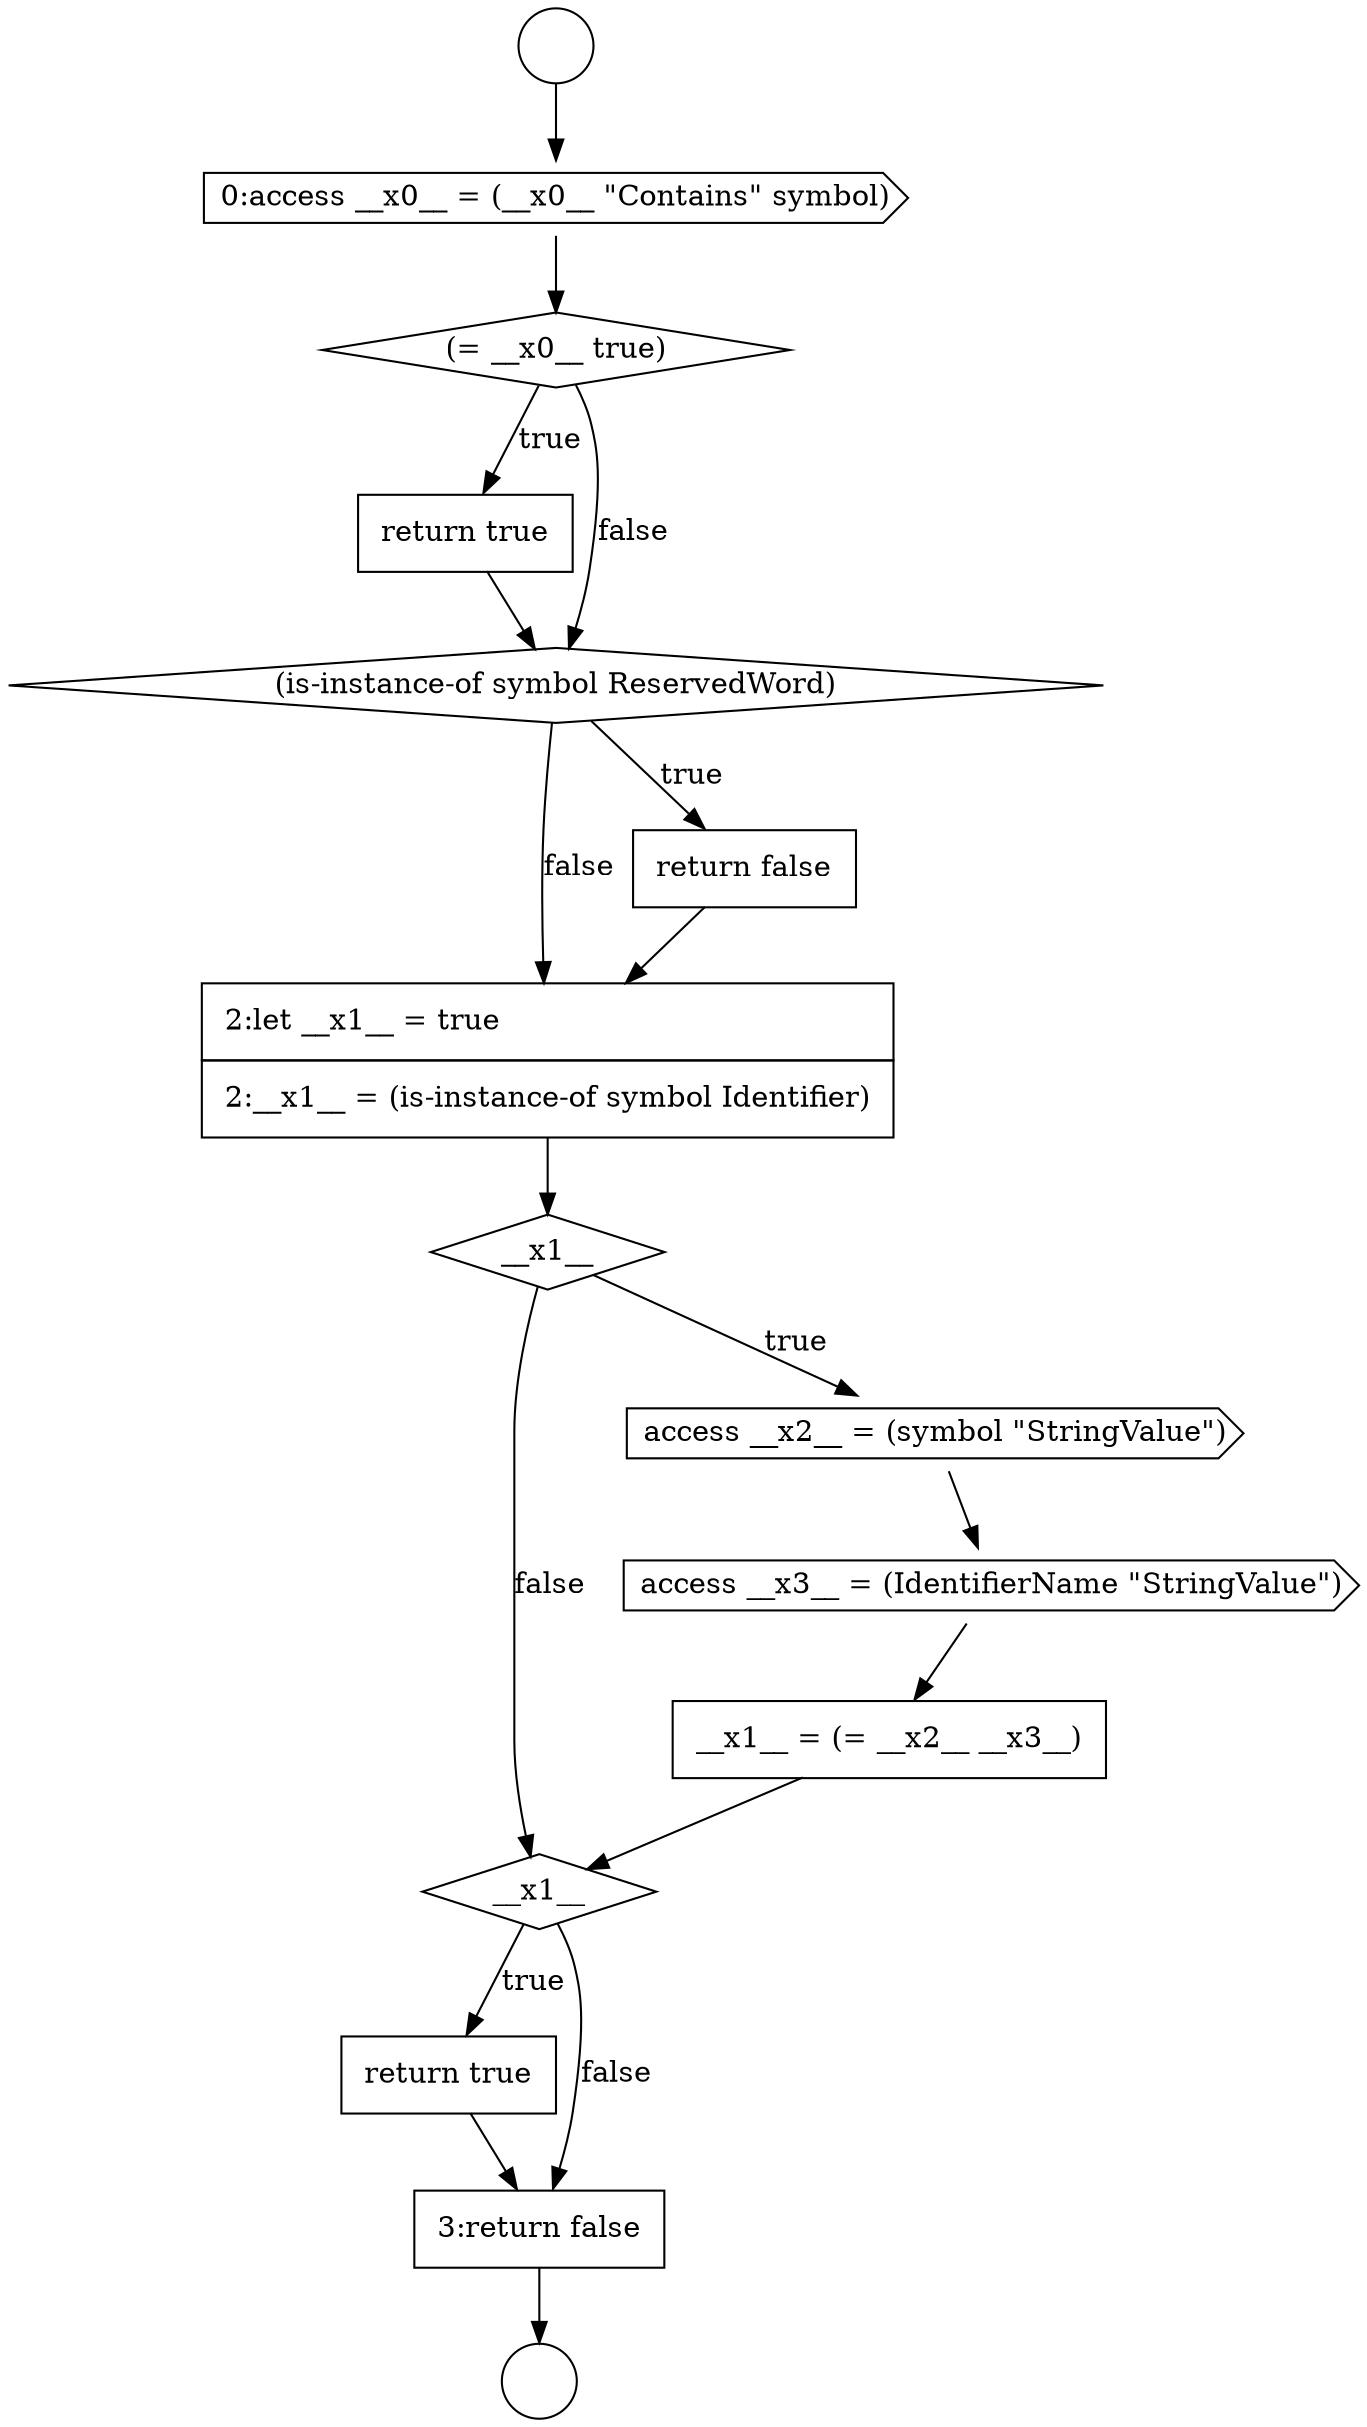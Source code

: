 digraph {
  node3781 [shape=diamond, label=<<font color="black">__x1__</font>> color="black" fillcolor="white" style=filled]
  node3777 [shape=diamond, label=<<font color="black">__x1__</font>> color="black" fillcolor="white" style=filled]
  node3776 [shape=none, margin=0, label=<<font color="black">
    <table border="0" cellborder="1" cellspacing="0" cellpadding="10">
      <tr><td align="left">2:let __x1__ = true</td></tr>
      <tr><td align="left">2:__x1__ = (is-instance-of symbol Identifier)</td></tr>
    </table>
  </font>> color="black" fillcolor="white" style=filled]
  node3771 [shape=cds, label=<<font color="black">0:access __x0__ = (__x0__ &quot;Contains&quot; symbol)</font>> color="black" fillcolor="white" style=filled]
  node3778 [shape=cds, label=<<font color="black">access __x2__ = (symbol &quot;StringValue&quot;)</font>> color="black" fillcolor="white" style=filled]
  node3782 [shape=none, margin=0, label=<<font color="black">
    <table border="0" cellborder="1" cellspacing="0" cellpadding="10">
      <tr><td align="left">return true</td></tr>
    </table>
  </font>> color="black" fillcolor="white" style=filled]
  node3775 [shape=none, margin=0, label=<<font color="black">
    <table border="0" cellborder="1" cellspacing="0" cellpadding="10">
      <tr><td align="left">return false</td></tr>
    </table>
  </font>> color="black" fillcolor="white" style=filled]
  node3770 [shape=circle label=" " color="black" fillcolor="white" style=filled]
  node3779 [shape=cds, label=<<font color="black">access __x3__ = (IdentifierName &quot;StringValue&quot;)</font>> color="black" fillcolor="white" style=filled]
  node3780 [shape=none, margin=0, label=<<font color="black">
    <table border="0" cellborder="1" cellspacing="0" cellpadding="10">
      <tr><td align="left">__x1__ = (= __x2__ __x3__)</td></tr>
    </table>
  </font>> color="black" fillcolor="white" style=filled]
  node3772 [shape=diamond, label=<<font color="black">(= __x0__ true)</font>> color="black" fillcolor="white" style=filled]
  node3773 [shape=none, margin=0, label=<<font color="black">
    <table border="0" cellborder="1" cellspacing="0" cellpadding="10">
      <tr><td align="left">return true</td></tr>
    </table>
  </font>> color="black" fillcolor="white" style=filled]
  node3783 [shape=none, margin=0, label=<<font color="black">
    <table border="0" cellborder="1" cellspacing="0" cellpadding="10">
      <tr><td align="left">3:return false</td></tr>
    </table>
  </font>> color="black" fillcolor="white" style=filled]
  node3774 [shape=diamond, label=<<font color="black">(is-instance-of symbol ReservedWord)</font>> color="black" fillcolor="white" style=filled]
  node3769 [shape=circle label=" " color="black" fillcolor="white" style=filled]
  node3779 -> node3780 [ color="black"]
  node3778 -> node3779 [ color="black"]
  node3769 -> node3771 [ color="black"]
  node3783 -> node3770 [ color="black"]
  node3777 -> node3778 [label=<<font color="black">true</font>> color="black"]
  node3777 -> node3781 [label=<<font color="black">false</font>> color="black"]
  node3774 -> node3775 [label=<<font color="black">true</font>> color="black"]
  node3774 -> node3776 [label=<<font color="black">false</font>> color="black"]
  node3771 -> node3772 [ color="black"]
  node3776 -> node3777 [ color="black"]
  node3780 -> node3781 [ color="black"]
  node3772 -> node3773 [label=<<font color="black">true</font>> color="black"]
  node3772 -> node3774 [label=<<font color="black">false</font>> color="black"]
  node3773 -> node3774 [ color="black"]
  node3775 -> node3776 [ color="black"]
  node3782 -> node3783 [ color="black"]
  node3781 -> node3782 [label=<<font color="black">true</font>> color="black"]
  node3781 -> node3783 [label=<<font color="black">false</font>> color="black"]
}
